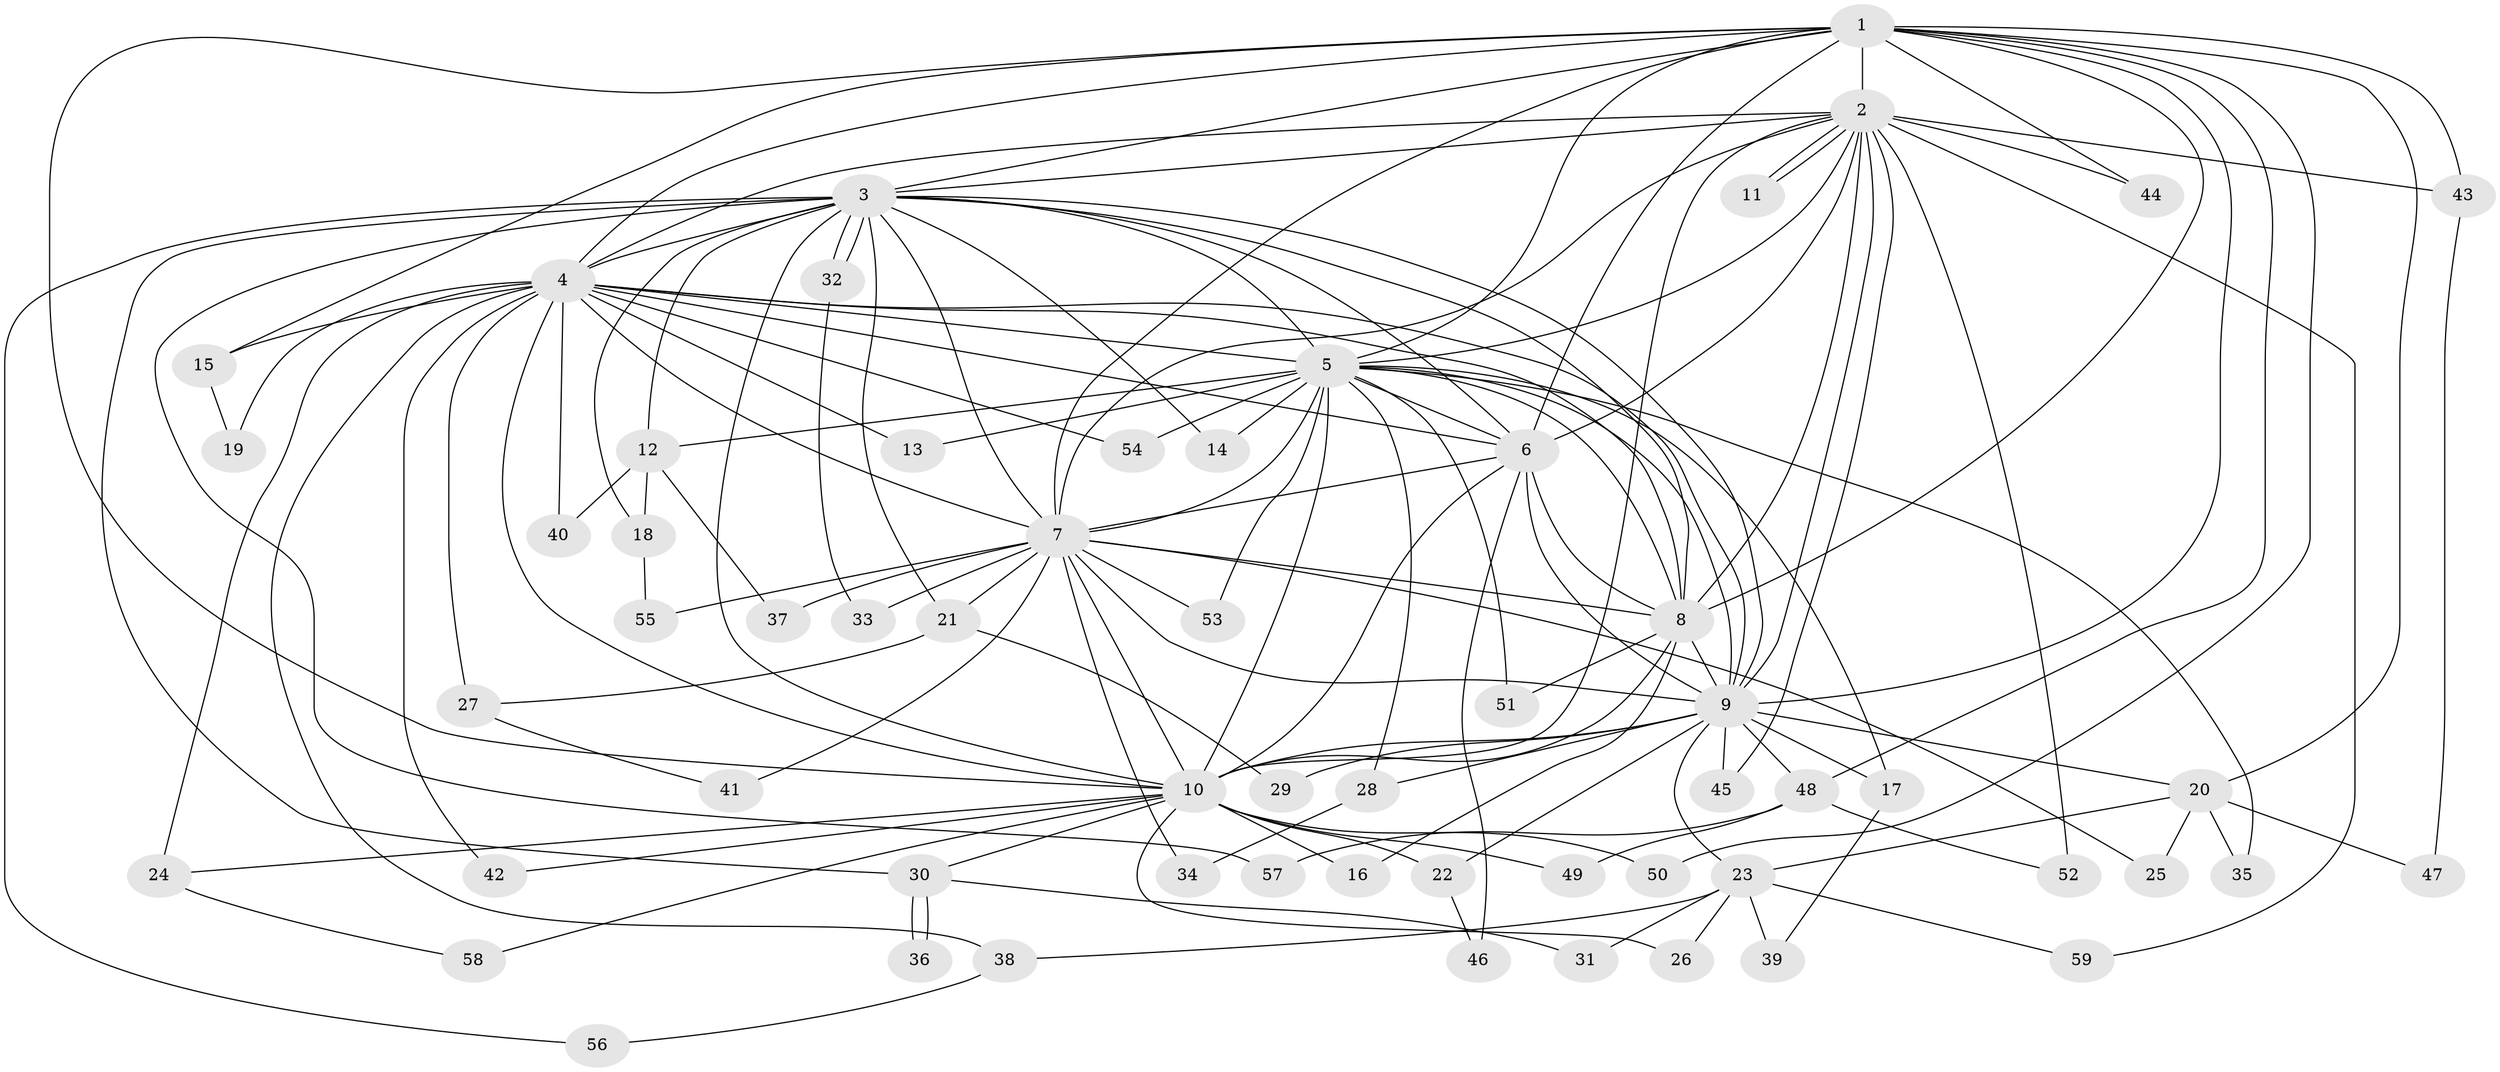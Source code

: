 // Generated by graph-tools (version 1.1) at 2025/01/03/09/25 03:01:15]
// undirected, 59 vertices, 143 edges
graph export_dot {
graph [start="1"]
  node [color=gray90,style=filled];
  1;
  2;
  3;
  4;
  5;
  6;
  7;
  8;
  9;
  10;
  11;
  12;
  13;
  14;
  15;
  16;
  17;
  18;
  19;
  20;
  21;
  22;
  23;
  24;
  25;
  26;
  27;
  28;
  29;
  30;
  31;
  32;
  33;
  34;
  35;
  36;
  37;
  38;
  39;
  40;
  41;
  42;
  43;
  44;
  45;
  46;
  47;
  48;
  49;
  50;
  51;
  52;
  53;
  54;
  55;
  56;
  57;
  58;
  59;
  1 -- 2;
  1 -- 3;
  1 -- 4;
  1 -- 5;
  1 -- 6;
  1 -- 7;
  1 -- 8;
  1 -- 9;
  1 -- 10;
  1 -- 15;
  1 -- 20;
  1 -- 43;
  1 -- 44;
  1 -- 48;
  1 -- 50;
  2 -- 3;
  2 -- 4;
  2 -- 5;
  2 -- 6;
  2 -- 7;
  2 -- 8;
  2 -- 9;
  2 -- 10;
  2 -- 11;
  2 -- 11;
  2 -- 43;
  2 -- 44;
  2 -- 45;
  2 -- 52;
  2 -- 59;
  3 -- 4;
  3 -- 5;
  3 -- 6;
  3 -- 7;
  3 -- 8;
  3 -- 9;
  3 -- 10;
  3 -- 12;
  3 -- 14;
  3 -- 18;
  3 -- 21;
  3 -- 30;
  3 -- 32;
  3 -- 32;
  3 -- 56;
  3 -- 57;
  4 -- 5;
  4 -- 6;
  4 -- 7;
  4 -- 8;
  4 -- 9;
  4 -- 10;
  4 -- 13;
  4 -- 15;
  4 -- 19;
  4 -- 24;
  4 -- 27;
  4 -- 38;
  4 -- 40;
  4 -- 42;
  4 -- 54;
  5 -- 6;
  5 -- 7;
  5 -- 8;
  5 -- 9;
  5 -- 10;
  5 -- 12;
  5 -- 13;
  5 -- 14;
  5 -- 17;
  5 -- 28;
  5 -- 35;
  5 -- 51;
  5 -- 53;
  5 -- 54;
  6 -- 7;
  6 -- 8;
  6 -- 9;
  6 -- 10;
  6 -- 46;
  7 -- 8;
  7 -- 9;
  7 -- 10;
  7 -- 21;
  7 -- 25;
  7 -- 33;
  7 -- 34;
  7 -- 37;
  7 -- 41;
  7 -- 53;
  7 -- 55;
  8 -- 9;
  8 -- 10;
  8 -- 16;
  8 -- 51;
  9 -- 10;
  9 -- 17;
  9 -- 20;
  9 -- 22;
  9 -- 23;
  9 -- 28;
  9 -- 29;
  9 -- 45;
  9 -- 48;
  10 -- 16;
  10 -- 22;
  10 -- 24;
  10 -- 26;
  10 -- 30;
  10 -- 42;
  10 -- 49;
  10 -- 50;
  10 -- 58;
  12 -- 18;
  12 -- 37;
  12 -- 40;
  15 -- 19;
  17 -- 39;
  18 -- 55;
  20 -- 23;
  20 -- 25;
  20 -- 35;
  20 -- 47;
  21 -- 27;
  21 -- 29;
  22 -- 46;
  23 -- 26;
  23 -- 31;
  23 -- 38;
  23 -- 39;
  23 -- 59;
  24 -- 58;
  27 -- 41;
  28 -- 34;
  30 -- 31;
  30 -- 36;
  30 -- 36;
  32 -- 33;
  38 -- 56;
  43 -- 47;
  48 -- 49;
  48 -- 52;
  48 -- 57;
}
